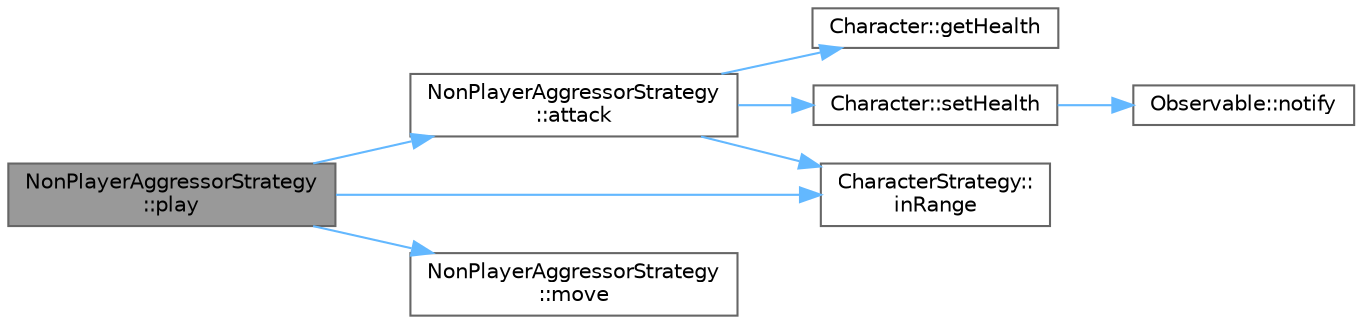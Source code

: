 digraph "NonPlayerAggressorStrategy::play"
{
 // LATEX_PDF_SIZE
  bgcolor="transparent";
  edge [fontname=Helvetica,fontsize=10,labelfontname=Helvetica,labelfontsize=10];
  node [fontname=Helvetica,fontsize=10,shape=box,height=0.2,width=0.4];
  rankdir="LR";
  Node1 [id="Node000001",label="NonPlayerAggressorStrategy\l::play",height=0.2,width=0.4,color="gray40", fillcolor="grey60", style="filled", fontcolor="black",tooltip="method that plays the npc's turn depending on its strategy"];
  Node1 -> Node2 [id="edge8_Node000001_Node000002",color="steelblue1",style="solid",tooltip=" "];
  Node2 [id="Node000002",label="NonPlayerAggressorStrategy\l::attack",height=0.2,width=0.4,color="grey40", fillcolor="white", style="filled",URL="$class_non_player_aggressor_strategy.html#ad2e7c45f9b31c30ff5a170a34fa928dc",tooltip="method that attacks the player if in range"];
  Node2 -> Node3 [id="edge9_Node000002_Node000003",color="steelblue1",style="solid",tooltip=" "];
  Node3 [id="Node000003",label="Character::getHealth",height=0.2,width=0.4,color="grey40", fillcolor="white", style="filled",URL="$class_character.html#a39eeebcbdbc13cd4d1d274da5d051f85",tooltip=" "];
  Node2 -> Node4 [id="edge10_Node000002_Node000004",color="steelblue1",style="solid",tooltip=" "];
  Node4 [id="Node000004",label="CharacterStrategy::\linRange",height=0.2,width=0.4,color="grey40", fillcolor="white", style="filled",URL="$class_character_strategy.html#ab00b5833afab903bf8e2106b81e6b286",tooltip="method that checks if the character is in range to attack/interact with"];
  Node2 -> Node5 [id="edge11_Node000002_Node000005",color="steelblue1",style="solid",tooltip=" "];
  Node5 [id="Node000005",label="Character::setHealth",height=0.2,width=0.4,color="grey40", fillcolor="white", style="filled",URL="$class_character.html#afd06ab5d08a0edc75539f3586ccac66d",tooltip=" "];
  Node5 -> Node6 [id="edge12_Node000005_Node000006",color="steelblue1",style="solid",tooltip=" "];
  Node6 [id="Node000006",label="Observable::notify",height=0.2,width=0.4,color="grey40", fillcolor="white", style="filled",URL="$class_observable.html#ae181cee45eafcdd3244f2385ac1357d7",tooltip="Notifies all attached observers about a state change in the Observable object."];
  Node1 -> Node4 [id="edge13_Node000001_Node000004",color="steelblue1",style="solid",tooltip=" "];
  Node1 -> Node7 [id="edge14_Node000001_Node000007",color="steelblue1",style="solid",tooltip=" "];
  Node7 [id="Node000007",label="NonPlayerAggressorStrategy\l::move",height=0.2,width=0.4,color="grey40", fillcolor="white", style="filled",URL="$class_non_player_aggressor_strategy.html#a550f640b49d66c59af25ee012d331097",tooltip="method that moves the npc closer to the player by finding the shortest path"];
}
